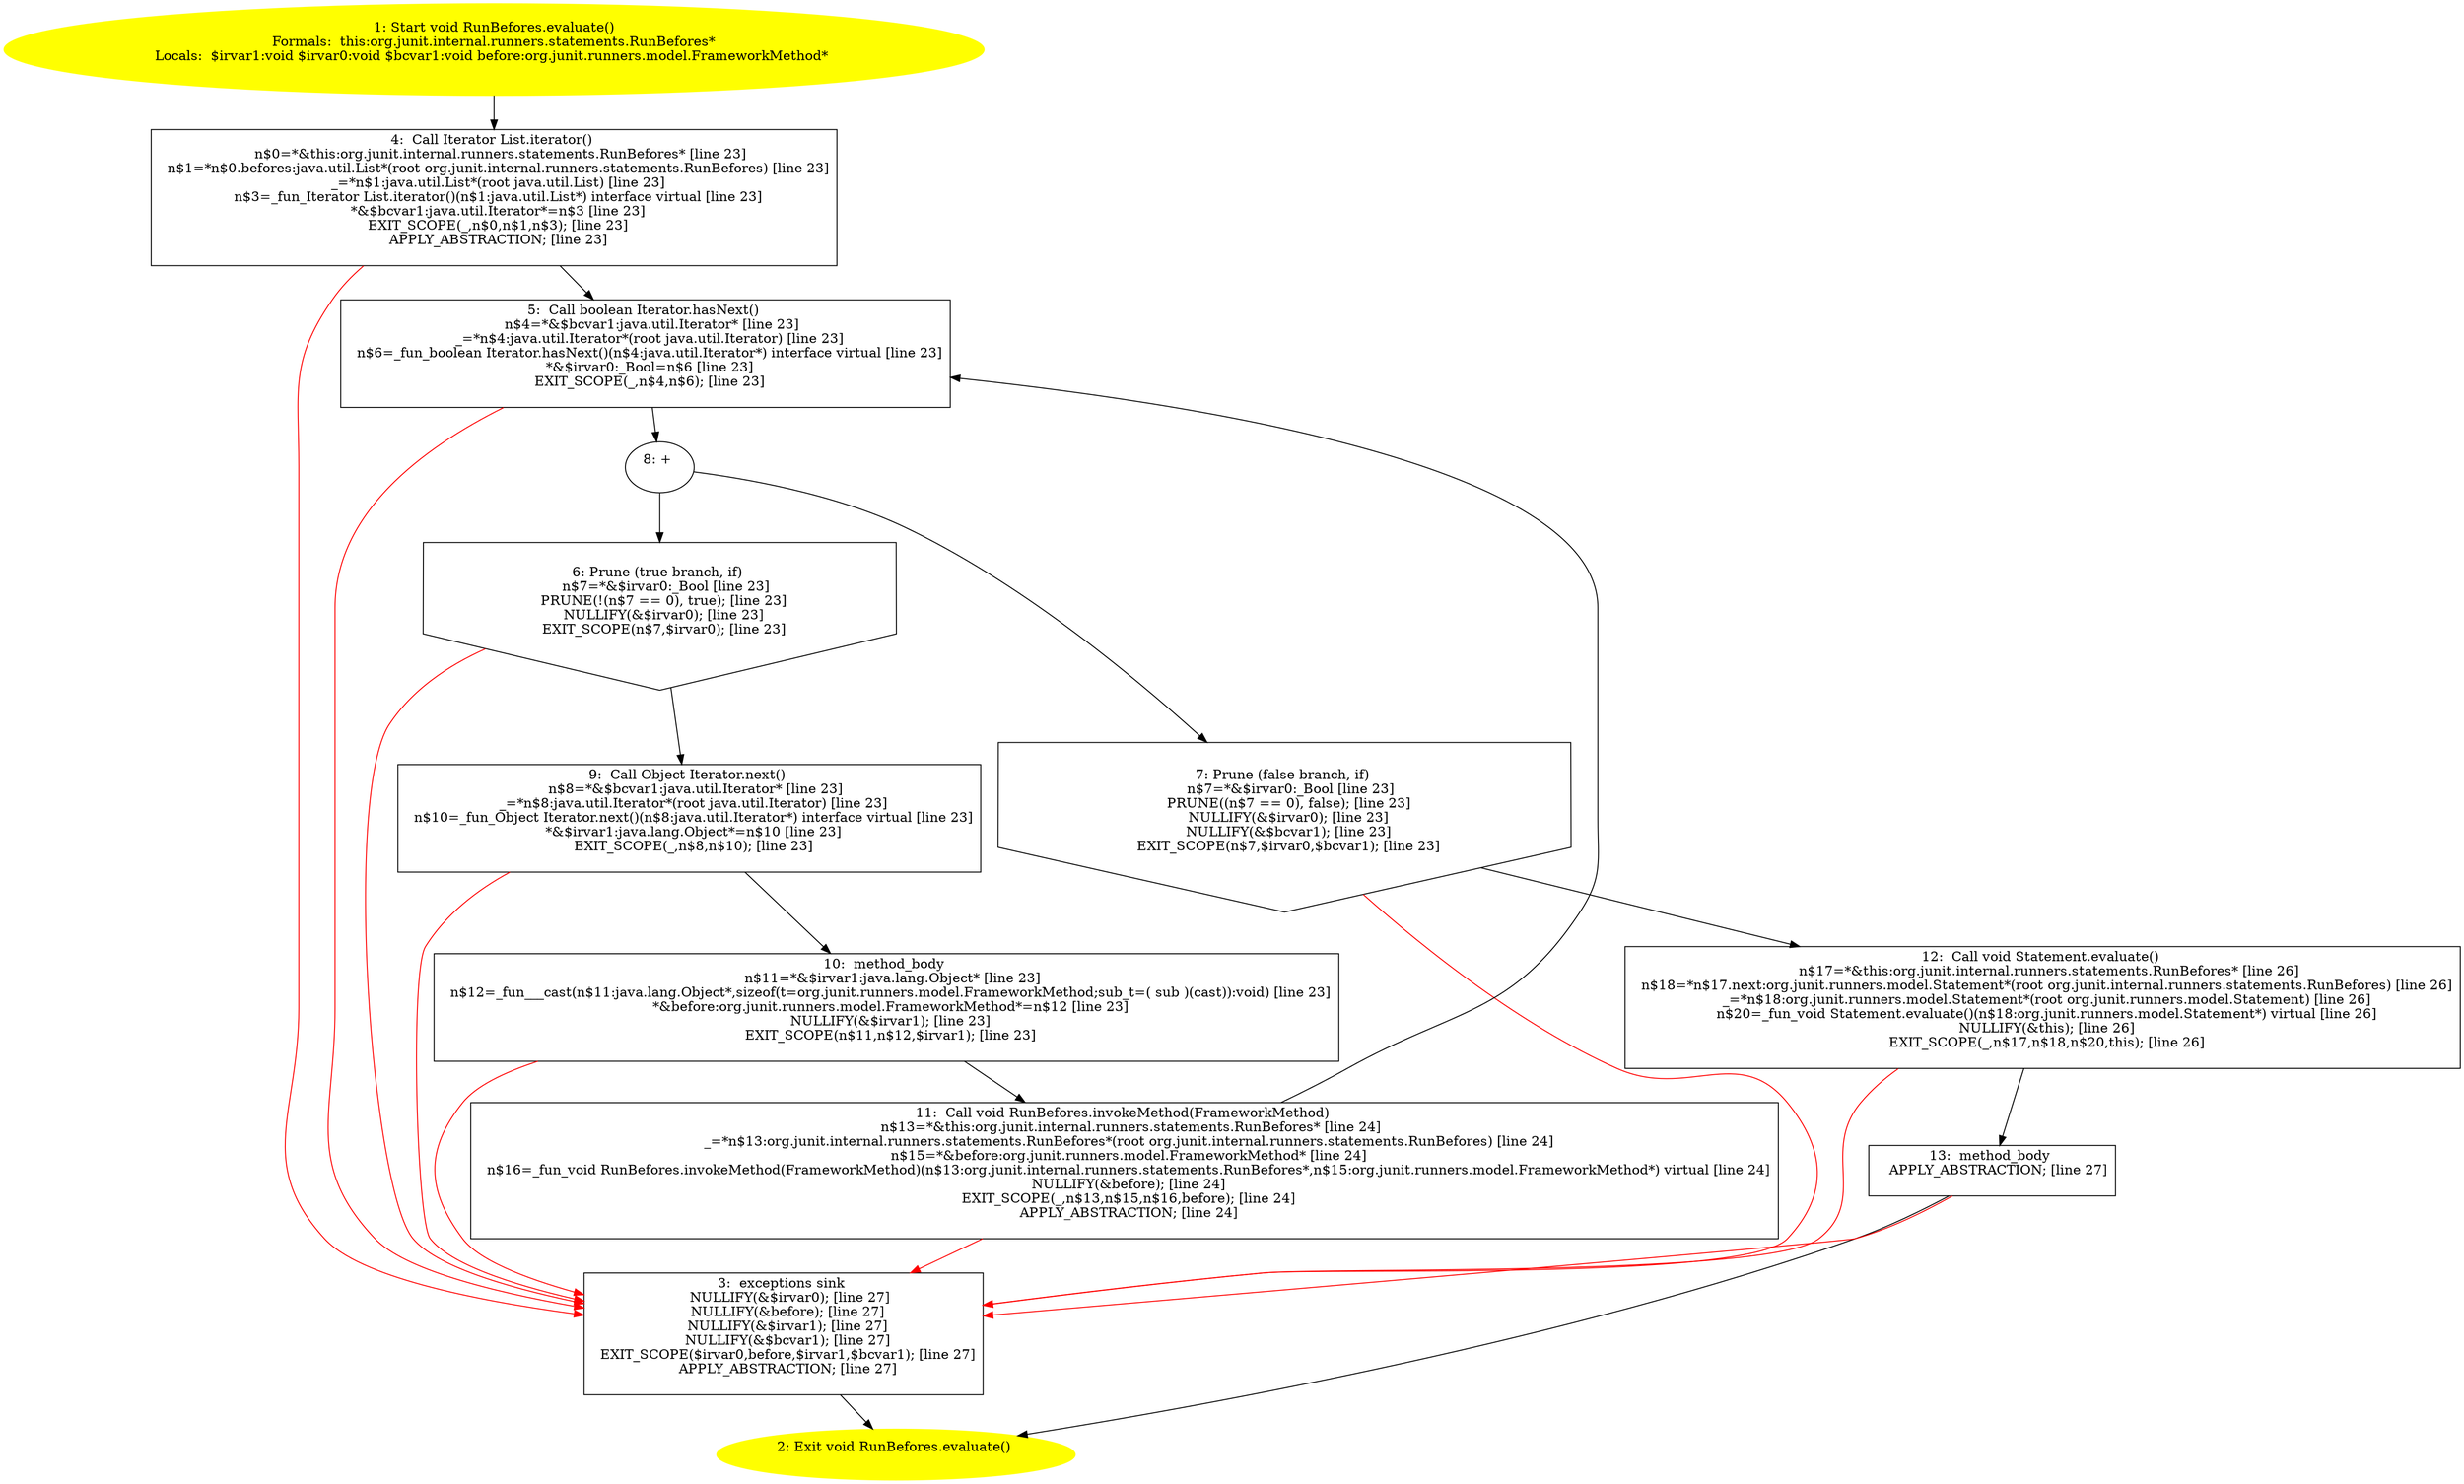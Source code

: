 /* @generated */
digraph cfg {
"org.junit.internal.runners.statements.RunBefores.evaluate():void.c5f00dd79acf5d79eece145102d5e5b7_1" [label="1: Start void RunBefores.evaluate()\nFormals:  this:org.junit.internal.runners.statements.RunBefores*\nLocals:  $irvar1:void $irvar0:void $bcvar1:void before:org.junit.runners.model.FrameworkMethod* \n  " color=yellow style=filled]
	

	 "org.junit.internal.runners.statements.RunBefores.evaluate():void.c5f00dd79acf5d79eece145102d5e5b7_1" -> "org.junit.internal.runners.statements.RunBefores.evaluate():void.c5f00dd79acf5d79eece145102d5e5b7_4" ;
"org.junit.internal.runners.statements.RunBefores.evaluate():void.c5f00dd79acf5d79eece145102d5e5b7_2" [label="2: Exit void RunBefores.evaluate() \n  " color=yellow style=filled]
	

"org.junit.internal.runners.statements.RunBefores.evaluate():void.c5f00dd79acf5d79eece145102d5e5b7_3" [label="3:  exceptions sink \n   NULLIFY(&$irvar0); [line 27]\n  NULLIFY(&before); [line 27]\n  NULLIFY(&$irvar1); [line 27]\n  NULLIFY(&$bcvar1); [line 27]\n  EXIT_SCOPE($irvar0,before,$irvar1,$bcvar1); [line 27]\n  APPLY_ABSTRACTION; [line 27]\n " shape="box"]
	

	 "org.junit.internal.runners.statements.RunBefores.evaluate():void.c5f00dd79acf5d79eece145102d5e5b7_3" -> "org.junit.internal.runners.statements.RunBefores.evaluate():void.c5f00dd79acf5d79eece145102d5e5b7_2" ;
"org.junit.internal.runners.statements.RunBefores.evaluate():void.c5f00dd79acf5d79eece145102d5e5b7_4" [label="4:  Call Iterator List.iterator() \n   n$0=*&this:org.junit.internal.runners.statements.RunBefores* [line 23]\n  n$1=*n$0.befores:java.util.List*(root org.junit.internal.runners.statements.RunBefores) [line 23]\n  _=*n$1:java.util.List*(root java.util.List) [line 23]\n  n$3=_fun_Iterator List.iterator()(n$1:java.util.List*) interface virtual [line 23]\n  *&$bcvar1:java.util.Iterator*=n$3 [line 23]\n  EXIT_SCOPE(_,n$0,n$1,n$3); [line 23]\n  APPLY_ABSTRACTION; [line 23]\n " shape="box"]
	

	 "org.junit.internal.runners.statements.RunBefores.evaluate():void.c5f00dd79acf5d79eece145102d5e5b7_4" -> "org.junit.internal.runners.statements.RunBefores.evaluate():void.c5f00dd79acf5d79eece145102d5e5b7_5" ;
	 "org.junit.internal.runners.statements.RunBefores.evaluate():void.c5f00dd79acf5d79eece145102d5e5b7_4" -> "org.junit.internal.runners.statements.RunBefores.evaluate():void.c5f00dd79acf5d79eece145102d5e5b7_3" [color="red" ];
"org.junit.internal.runners.statements.RunBefores.evaluate():void.c5f00dd79acf5d79eece145102d5e5b7_5" [label="5:  Call boolean Iterator.hasNext() \n   n$4=*&$bcvar1:java.util.Iterator* [line 23]\n  _=*n$4:java.util.Iterator*(root java.util.Iterator) [line 23]\n  n$6=_fun_boolean Iterator.hasNext()(n$4:java.util.Iterator*) interface virtual [line 23]\n  *&$irvar0:_Bool=n$6 [line 23]\n  EXIT_SCOPE(_,n$4,n$6); [line 23]\n " shape="box"]
	

	 "org.junit.internal.runners.statements.RunBefores.evaluate():void.c5f00dd79acf5d79eece145102d5e5b7_5" -> "org.junit.internal.runners.statements.RunBefores.evaluate():void.c5f00dd79acf5d79eece145102d5e5b7_8" ;
	 "org.junit.internal.runners.statements.RunBefores.evaluate():void.c5f00dd79acf5d79eece145102d5e5b7_5" -> "org.junit.internal.runners.statements.RunBefores.evaluate():void.c5f00dd79acf5d79eece145102d5e5b7_3" [color="red" ];
"org.junit.internal.runners.statements.RunBefores.evaluate():void.c5f00dd79acf5d79eece145102d5e5b7_6" [label="6: Prune (true branch, if) \n   n$7=*&$irvar0:_Bool [line 23]\n  PRUNE(!(n$7 == 0), true); [line 23]\n  NULLIFY(&$irvar0); [line 23]\n  EXIT_SCOPE(n$7,$irvar0); [line 23]\n " shape="invhouse"]
	

	 "org.junit.internal.runners.statements.RunBefores.evaluate():void.c5f00dd79acf5d79eece145102d5e5b7_6" -> "org.junit.internal.runners.statements.RunBefores.evaluate():void.c5f00dd79acf5d79eece145102d5e5b7_9" ;
	 "org.junit.internal.runners.statements.RunBefores.evaluate():void.c5f00dd79acf5d79eece145102d5e5b7_6" -> "org.junit.internal.runners.statements.RunBefores.evaluate():void.c5f00dd79acf5d79eece145102d5e5b7_3" [color="red" ];
"org.junit.internal.runners.statements.RunBefores.evaluate():void.c5f00dd79acf5d79eece145102d5e5b7_7" [label="7: Prune (false branch, if) \n   n$7=*&$irvar0:_Bool [line 23]\n  PRUNE((n$7 == 0), false); [line 23]\n  NULLIFY(&$irvar0); [line 23]\n  NULLIFY(&$bcvar1); [line 23]\n  EXIT_SCOPE(n$7,$irvar0,$bcvar1); [line 23]\n " shape="invhouse"]
	

	 "org.junit.internal.runners.statements.RunBefores.evaluate():void.c5f00dd79acf5d79eece145102d5e5b7_7" -> "org.junit.internal.runners.statements.RunBefores.evaluate():void.c5f00dd79acf5d79eece145102d5e5b7_12" ;
	 "org.junit.internal.runners.statements.RunBefores.evaluate():void.c5f00dd79acf5d79eece145102d5e5b7_7" -> "org.junit.internal.runners.statements.RunBefores.evaluate():void.c5f00dd79acf5d79eece145102d5e5b7_3" [color="red" ];
"org.junit.internal.runners.statements.RunBefores.evaluate():void.c5f00dd79acf5d79eece145102d5e5b7_8" [label="8: + \n  " ]
	

	 "org.junit.internal.runners.statements.RunBefores.evaluate():void.c5f00dd79acf5d79eece145102d5e5b7_8" -> "org.junit.internal.runners.statements.RunBefores.evaluate():void.c5f00dd79acf5d79eece145102d5e5b7_6" ;
	 "org.junit.internal.runners.statements.RunBefores.evaluate():void.c5f00dd79acf5d79eece145102d5e5b7_8" -> "org.junit.internal.runners.statements.RunBefores.evaluate():void.c5f00dd79acf5d79eece145102d5e5b7_7" ;
"org.junit.internal.runners.statements.RunBefores.evaluate():void.c5f00dd79acf5d79eece145102d5e5b7_9" [label="9:  Call Object Iterator.next() \n   n$8=*&$bcvar1:java.util.Iterator* [line 23]\n  _=*n$8:java.util.Iterator*(root java.util.Iterator) [line 23]\n  n$10=_fun_Object Iterator.next()(n$8:java.util.Iterator*) interface virtual [line 23]\n  *&$irvar1:java.lang.Object*=n$10 [line 23]\n  EXIT_SCOPE(_,n$8,n$10); [line 23]\n " shape="box"]
	

	 "org.junit.internal.runners.statements.RunBefores.evaluate():void.c5f00dd79acf5d79eece145102d5e5b7_9" -> "org.junit.internal.runners.statements.RunBefores.evaluate():void.c5f00dd79acf5d79eece145102d5e5b7_10" ;
	 "org.junit.internal.runners.statements.RunBefores.evaluate():void.c5f00dd79acf5d79eece145102d5e5b7_9" -> "org.junit.internal.runners.statements.RunBefores.evaluate():void.c5f00dd79acf5d79eece145102d5e5b7_3" [color="red" ];
"org.junit.internal.runners.statements.RunBefores.evaluate():void.c5f00dd79acf5d79eece145102d5e5b7_10" [label="10:  method_body \n   n$11=*&$irvar1:java.lang.Object* [line 23]\n  n$12=_fun___cast(n$11:java.lang.Object*,sizeof(t=org.junit.runners.model.FrameworkMethod;sub_t=( sub )(cast)):void) [line 23]\n  *&before:org.junit.runners.model.FrameworkMethod*=n$12 [line 23]\n  NULLIFY(&$irvar1); [line 23]\n  EXIT_SCOPE(n$11,n$12,$irvar1); [line 23]\n " shape="box"]
	

	 "org.junit.internal.runners.statements.RunBefores.evaluate():void.c5f00dd79acf5d79eece145102d5e5b7_10" -> "org.junit.internal.runners.statements.RunBefores.evaluate():void.c5f00dd79acf5d79eece145102d5e5b7_11" ;
	 "org.junit.internal.runners.statements.RunBefores.evaluate():void.c5f00dd79acf5d79eece145102d5e5b7_10" -> "org.junit.internal.runners.statements.RunBefores.evaluate():void.c5f00dd79acf5d79eece145102d5e5b7_3" [color="red" ];
"org.junit.internal.runners.statements.RunBefores.evaluate():void.c5f00dd79acf5d79eece145102d5e5b7_11" [label="11:  Call void RunBefores.invokeMethod(FrameworkMethod) \n   n$13=*&this:org.junit.internal.runners.statements.RunBefores* [line 24]\n  _=*n$13:org.junit.internal.runners.statements.RunBefores*(root org.junit.internal.runners.statements.RunBefores) [line 24]\n  n$15=*&before:org.junit.runners.model.FrameworkMethod* [line 24]\n  n$16=_fun_void RunBefores.invokeMethod(FrameworkMethod)(n$13:org.junit.internal.runners.statements.RunBefores*,n$15:org.junit.runners.model.FrameworkMethod*) virtual [line 24]\n  NULLIFY(&before); [line 24]\n  EXIT_SCOPE(_,n$13,n$15,n$16,before); [line 24]\n  APPLY_ABSTRACTION; [line 24]\n " shape="box"]
	

	 "org.junit.internal.runners.statements.RunBefores.evaluate():void.c5f00dd79acf5d79eece145102d5e5b7_11" -> "org.junit.internal.runners.statements.RunBefores.evaluate():void.c5f00dd79acf5d79eece145102d5e5b7_5" ;
	 "org.junit.internal.runners.statements.RunBefores.evaluate():void.c5f00dd79acf5d79eece145102d5e5b7_11" -> "org.junit.internal.runners.statements.RunBefores.evaluate():void.c5f00dd79acf5d79eece145102d5e5b7_3" [color="red" ];
"org.junit.internal.runners.statements.RunBefores.evaluate():void.c5f00dd79acf5d79eece145102d5e5b7_12" [label="12:  Call void Statement.evaluate() \n   n$17=*&this:org.junit.internal.runners.statements.RunBefores* [line 26]\n  n$18=*n$17.next:org.junit.runners.model.Statement*(root org.junit.internal.runners.statements.RunBefores) [line 26]\n  _=*n$18:org.junit.runners.model.Statement*(root org.junit.runners.model.Statement) [line 26]\n  n$20=_fun_void Statement.evaluate()(n$18:org.junit.runners.model.Statement*) virtual [line 26]\n  NULLIFY(&this); [line 26]\n  EXIT_SCOPE(_,n$17,n$18,n$20,this); [line 26]\n " shape="box"]
	

	 "org.junit.internal.runners.statements.RunBefores.evaluate():void.c5f00dd79acf5d79eece145102d5e5b7_12" -> "org.junit.internal.runners.statements.RunBefores.evaluate():void.c5f00dd79acf5d79eece145102d5e5b7_13" ;
	 "org.junit.internal.runners.statements.RunBefores.evaluate():void.c5f00dd79acf5d79eece145102d5e5b7_12" -> "org.junit.internal.runners.statements.RunBefores.evaluate():void.c5f00dd79acf5d79eece145102d5e5b7_3" [color="red" ];
"org.junit.internal.runners.statements.RunBefores.evaluate():void.c5f00dd79acf5d79eece145102d5e5b7_13" [label="13:  method_body \n   APPLY_ABSTRACTION; [line 27]\n " shape="box"]
	

	 "org.junit.internal.runners.statements.RunBefores.evaluate():void.c5f00dd79acf5d79eece145102d5e5b7_13" -> "org.junit.internal.runners.statements.RunBefores.evaluate():void.c5f00dd79acf5d79eece145102d5e5b7_2" ;
	 "org.junit.internal.runners.statements.RunBefores.evaluate():void.c5f00dd79acf5d79eece145102d5e5b7_13" -> "org.junit.internal.runners.statements.RunBefores.evaluate():void.c5f00dd79acf5d79eece145102d5e5b7_3" [color="red" ];
}
